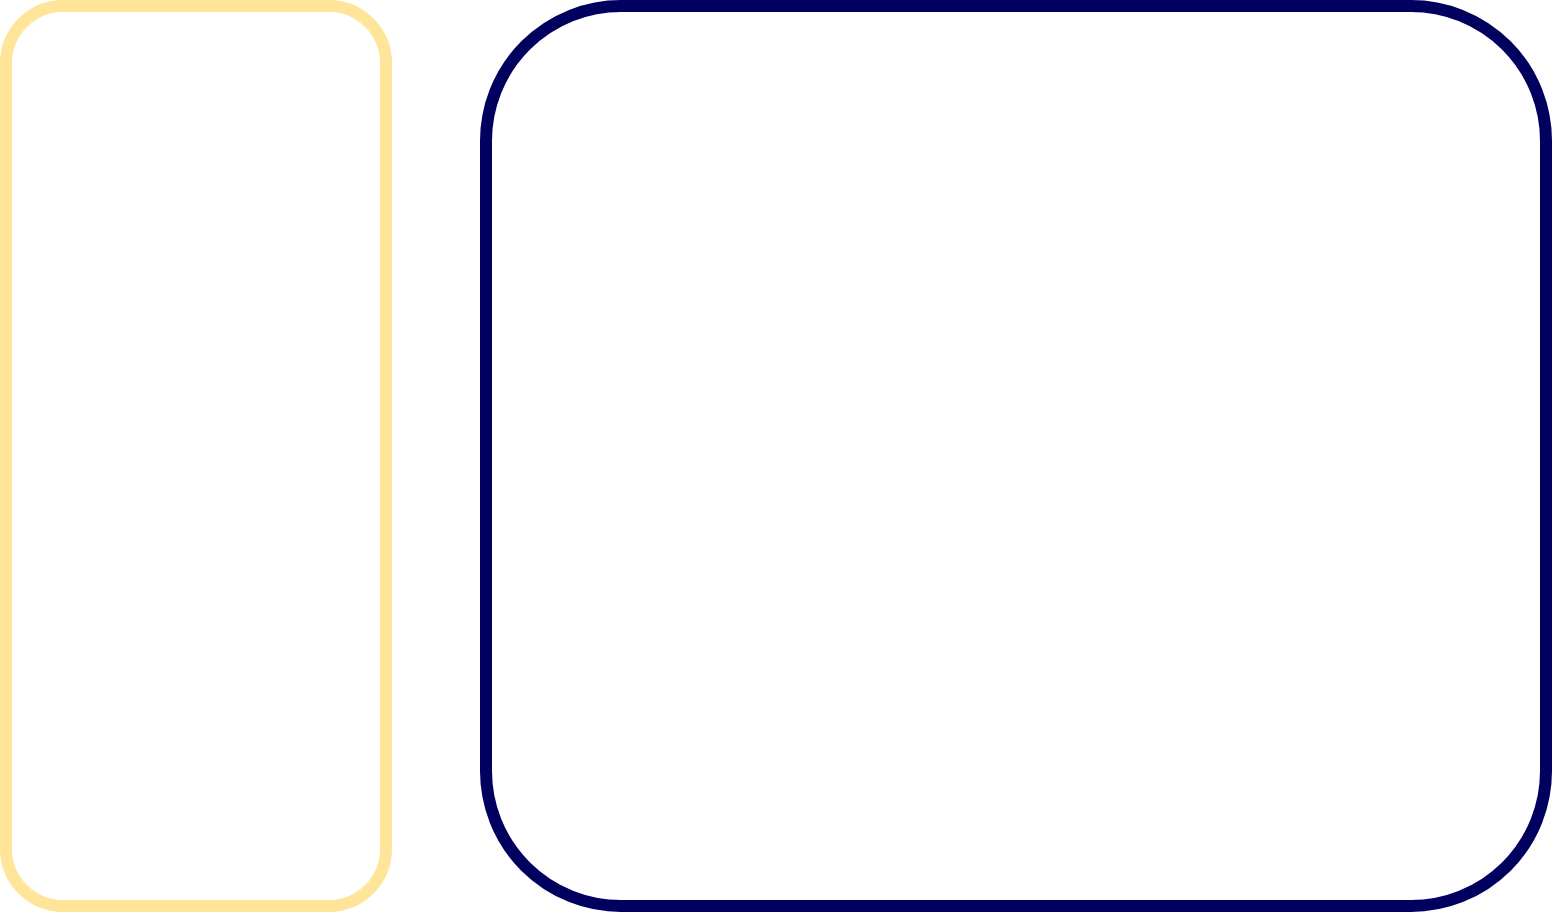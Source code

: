 <mxfile version="17.4.6" type="github"><diagram id="bYdH0A7eYf3jt_EvrW45" name="Page-1"><mxGraphModel dx="1071" dy="712" grid="1" gridSize="10" guides="1" tooltips="1" connect="1" arrows="1" fold="1" page="1" pageScale="1" pageWidth="827" pageHeight="1169" math="0" shadow="0"><root><mxCell id="0"/><mxCell id="1" parent="0"/><mxCell id="xnQV9a3Z6vqpm0pV5S3U-1" value="" style="rounded=1;whiteSpace=wrap;html=1;strokeColor=#FFE599;strokeWidth=6;" vertex="1" parent="1"><mxGeometry x="30" y="70" width="190" height="450" as="geometry"/></mxCell><mxCell id="xnQV9a3Z6vqpm0pV5S3U-2" value="" style="rounded=1;whiteSpace=wrap;html=1;strokeColor=#00005E;strokeWidth=6;" vertex="1" parent="1"><mxGeometry x="270" y="70" width="530" height="450" as="geometry"/></mxCell></root></mxGraphModel></diagram></mxfile>